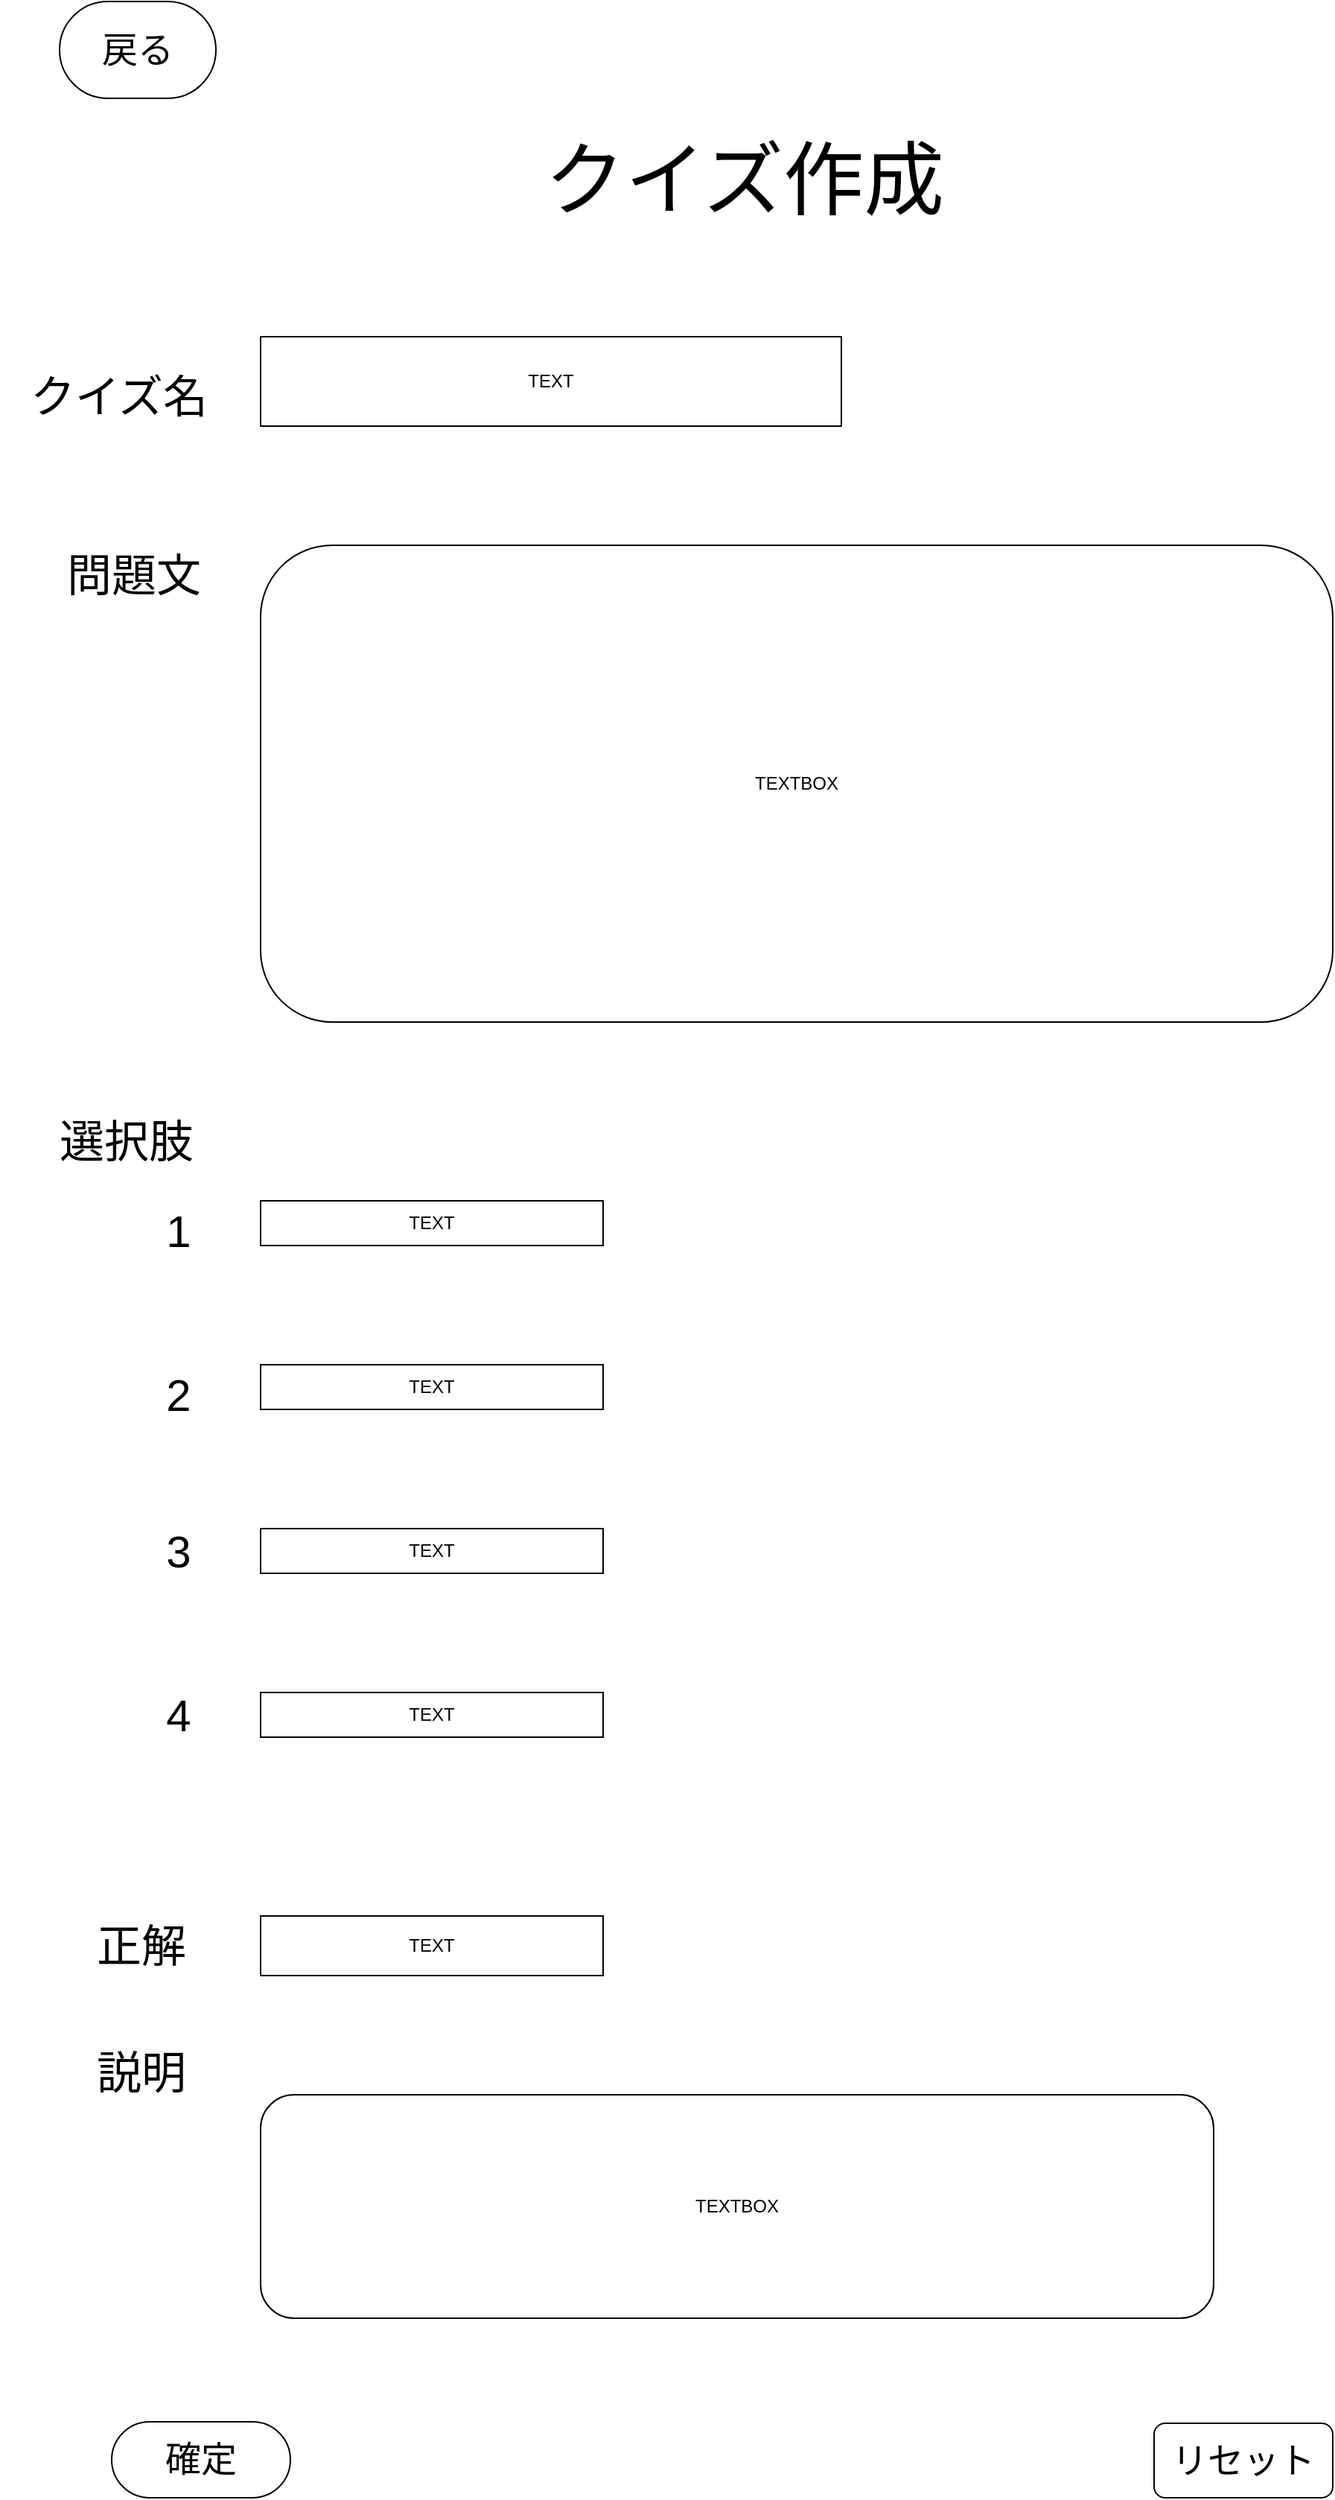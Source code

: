 <mxfile version="21.6.1" type="onedrive">
  <diagram name="ページ1" id="2J6A9QVdiOgfJA2n0qhT">
    <mxGraphModel grid="1" page="1" gridSize="10" guides="1" tooltips="1" connect="1" arrows="1" fold="1" pageScale="1" pageWidth="827" pageHeight="1169" math="0" shadow="0">
      <root>
        <mxCell id="0" />
        <mxCell id="1" parent="0" />
        <mxCell id="vgNT_OrytRz-gWTq960S-7" value="クイズ作成" style="text;html=1;strokeColor=none;fillColor=none;align=center;verticalAlign=middle;whiteSpace=wrap;rounded=0;rotation=0;fontSize=54;" vertex="1" parent="1">
          <mxGeometry x="310" y="-590" width="410" height="90" as="geometry" />
        </mxCell>
        <mxCell id="vgNT_OrytRz-gWTq960S-8" value="&lt;font style=&quot;font-size: 30px;&quot;&gt;クイズ名&lt;/font&gt;" style="text;html=1;strokeColor=none;fillColor=none;align=center;verticalAlign=middle;whiteSpace=wrap;rounded=0;fontSize=27;" vertex="1" parent="1">
          <mxGeometry x="30" y="-440" width="130" height="80" as="geometry" />
        </mxCell>
        <mxCell id="vgNT_OrytRz-gWTq960S-9" value="TEXT" style="rounded=0;whiteSpace=wrap;html=1;" vertex="1" parent="1">
          <mxGeometry x="190" y="-440" width="390" height="60" as="geometry" />
        </mxCell>
        <mxCell id="vgNT_OrytRz-gWTq960S-10" value="TEXTBOX" style="rounded=1;whiteSpace=wrap;html=1;" vertex="1" parent="1">
          <mxGeometry x="190" y="-300" width="720" height="320" as="geometry" />
        </mxCell>
        <mxCell id="vgNT_OrytRz-gWTq960S-12" value="&lt;font style=&quot;font-size: 30px;&quot;&gt;問題文&lt;/font&gt;" style="text;html=1;strokeColor=none;fillColor=none;align=center;verticalAlign=middle;whiteSpace=wrap;rounded=0;fontSize=27;" vertex="1" parent="1">
          <mxGeometry x="25" y="-320" width="160" height="80" as="geometry" />
        </mxCell>
        <mxCell id="vgNT_OrytRz-gWTq960S-13" value="&lt;font style=&quot;font-size: 30px;&quot;&gt;選択肢&lt;/font&gt;" style="text;html=1;strokeColor=none;fillColor=none;align=center;verticalAlign=middle;whiteSpace=wrap;rounded=0;fontSize=27;" vertex="1" parent="1">
          <mxGeometry x="15" y="70" width="170" height="60" as="geometry" />
        </mxCell>
        <mxCell id="vgNT_OrytRz-gWTq960S-21" value="TEXT" style="rounded=0;whiteSpace=wrap;html=1;" vertex="1" parent="1">
          <mxGeometry x="190" y="140" width="230" height="30" as="geometry" />
        </mxCell>
        <mxCell id="vgNT_OrytRz-gWTq960S-37" value="TEXT" style="rounded=0;whiteSpace=wrap;html=1;" vertex="1" parent="1">
          <mxGeometry x="190" y="250" width="230" height="30" as="geometry" />
        </mxCell>
        <mxCell id="vgNT_OrytRz-gWTq960S-38" value="TEXT" style="rounded=0;whiteSpace=wrap;html=1;" vertex="1" parent="1">
          <mxGeometry x="190" y="360" width="230" height="30" as="geometry" />
        </mxCell>
        <mxCell id="vgNT_OrytRz-gWTq960S-39" value="TEXT" style="rounded=0;whiteSpace=wrap;html=1;" vertex="1" parent="1">
          <mxGeometry x="190" y="470" width="230" height="30" as="geometry" />
        </mxCell>
        <mxCell id="vgNT_OrytRz-gWTq960S-45" value="&lt;font style=&quot;font-size: 30px;&quot;&gt;1&lt;/font&gt;" style="text;html=1;strokeColor=none;fillColor=none;align=center;verticalAlign=middle;whiteSpace=wrap;rounded=0;" vertex="1" parent="1">
          <mxGeometry x="105" y="140" width="60" height="40" as="geometry" />
        </mxCell>
        <mxCell id="vgNT_OrytRz-gWTq960S-46" value="&lt;font style=&quot;font-size: 30px;&quot;&gt;2&lt;/font&gt;" style="text;html=1;strokeColor=none;fillColor=none;align=center;verticalAlign=middle;whiteSpace=wrap;rounded=0;" vertex="1" parent="1">
          <mxGeometry x="105" y="240" width="60" height="60" as="geometry" />
        </mxCell>
        <mxCell id="vgNT_OrytRz-gWTq960S-47" value="&lt;font style=&quot;font-size: 30px;&quot;&gt;3&lt;/font&gt;" style="text;html=1;strokeColor=none;fillColor=none;align=center;verticalAlign=middle;whiteSpace=wrap;rounded=0;" vertex="1" parent="1">
          <mxGeometry x="105" y="360" width="60" height="30" as="geometry" />
        </mxCell>
        <mxCell id="vgNT_OrytRz-gWTq960S-49" value="&lt;font style=&quot;font-size: 30px;&quot;&gt;4&lt;/font&gt;" style="text;html=1;strokeColor=none;fillColor=none;align=center;verticalAlign=middle;whiteSpace=wrap;rounded=0;" vertex="1" parent="1">
          <mxGeometry x="105" y="470" width="60" height="30" as="geometry" />
        </mxCell>
        <mxCell id="vgNT_OrytRz-gWTq960S-51" value="&lt;font style=&quot;font-size: 30px;&quot;&gt;正解&lt;/font&gt;" style="text;html=1;strokeColor=none;fillColor=none;align=center;verticalAlign=middle;whiteSpace=wrap;rounded=0;" vertex="1" parent="1">
          <mxGeometry x="60" y="605" width="100" height="70" as="geometry" />
        </mxCell>
        <mxCell id="vgNT_OrytRz-gWTq960S-53" value="TEXT" style="rounded=0;whiteSpace=wrap;html=1;" vertex="1" parent="1">
          <mxGeometry x="190" y="620" width="230" height="40" as="geometry" />
        </mxCell>
        <mxCell id="vgNT_OrytRz-gWTq960S-54" value="&lt;font style=&quot;font-size: 30px;&quot;&gt;説明&lt;/font&gt;" style="text;html=1;strokeColor=none;fillColor=none;align=center;verticalAlign=middle;whiteSpace=wrap;rounded=0;" vertex="1" parent="1">
          <mxGeometry x="70" y="710" width="80" height="30" as="geometry" />
        </mxCell>
        <mxCell id="vgNT_OrytRz-gWTq960S-71" value="TEXTBOX" style="rounded=1;whiteSpace=wrap;html=1;" vertex="1" parent="1">
          <mxGeometry x="190" y="740" width="640" height="150" as="geometry" />
        </mxCell>
        <mxCell id="CIKreAG1U7UWX2aTmNw7-3" value="&lt;font style=&quot;font-size: 24px;&quot;&gt;確定&lt;/font&gt;" style="rounded=1;whiteSpace=wrap;html=1;arcSize=50;" vertex="1" parent="1">
          <mxGeometry x="90" y="959.5" width="120" height="51" as="geometry" />
        </mxCell>
        <mxCell id="CIKreAG1U7UWX2aTmNw7-4" value="&lt;font style=&quot;font-size: 24px;&quot;&gt;リセット&lt;/font&gt;" style="rounded=1;whiteSpace=wrap;html=1;" vertex="1" parent="1">
          <mxGeometry x="790" y="960.5" width="120" height="50" as="geometry" />
        </mxCell>
        <mxCell id="CIKreAG1U7UWX2aTmNw7-6" value="&lt;font style=&quot;font-size: 24px;&quot;&gt;戻る&lt;/font&gt;" style="rounded=1;whiteSpace=wrap;html=1;arcSize=50;" vertex="1" parent="1">
          <mxGeometry x="55" y="-665" width="105" height="65" as="geometry" />
        </mxCell>
      </root>
    </mxGraphModel>
  </diagram>
</mxfile>
